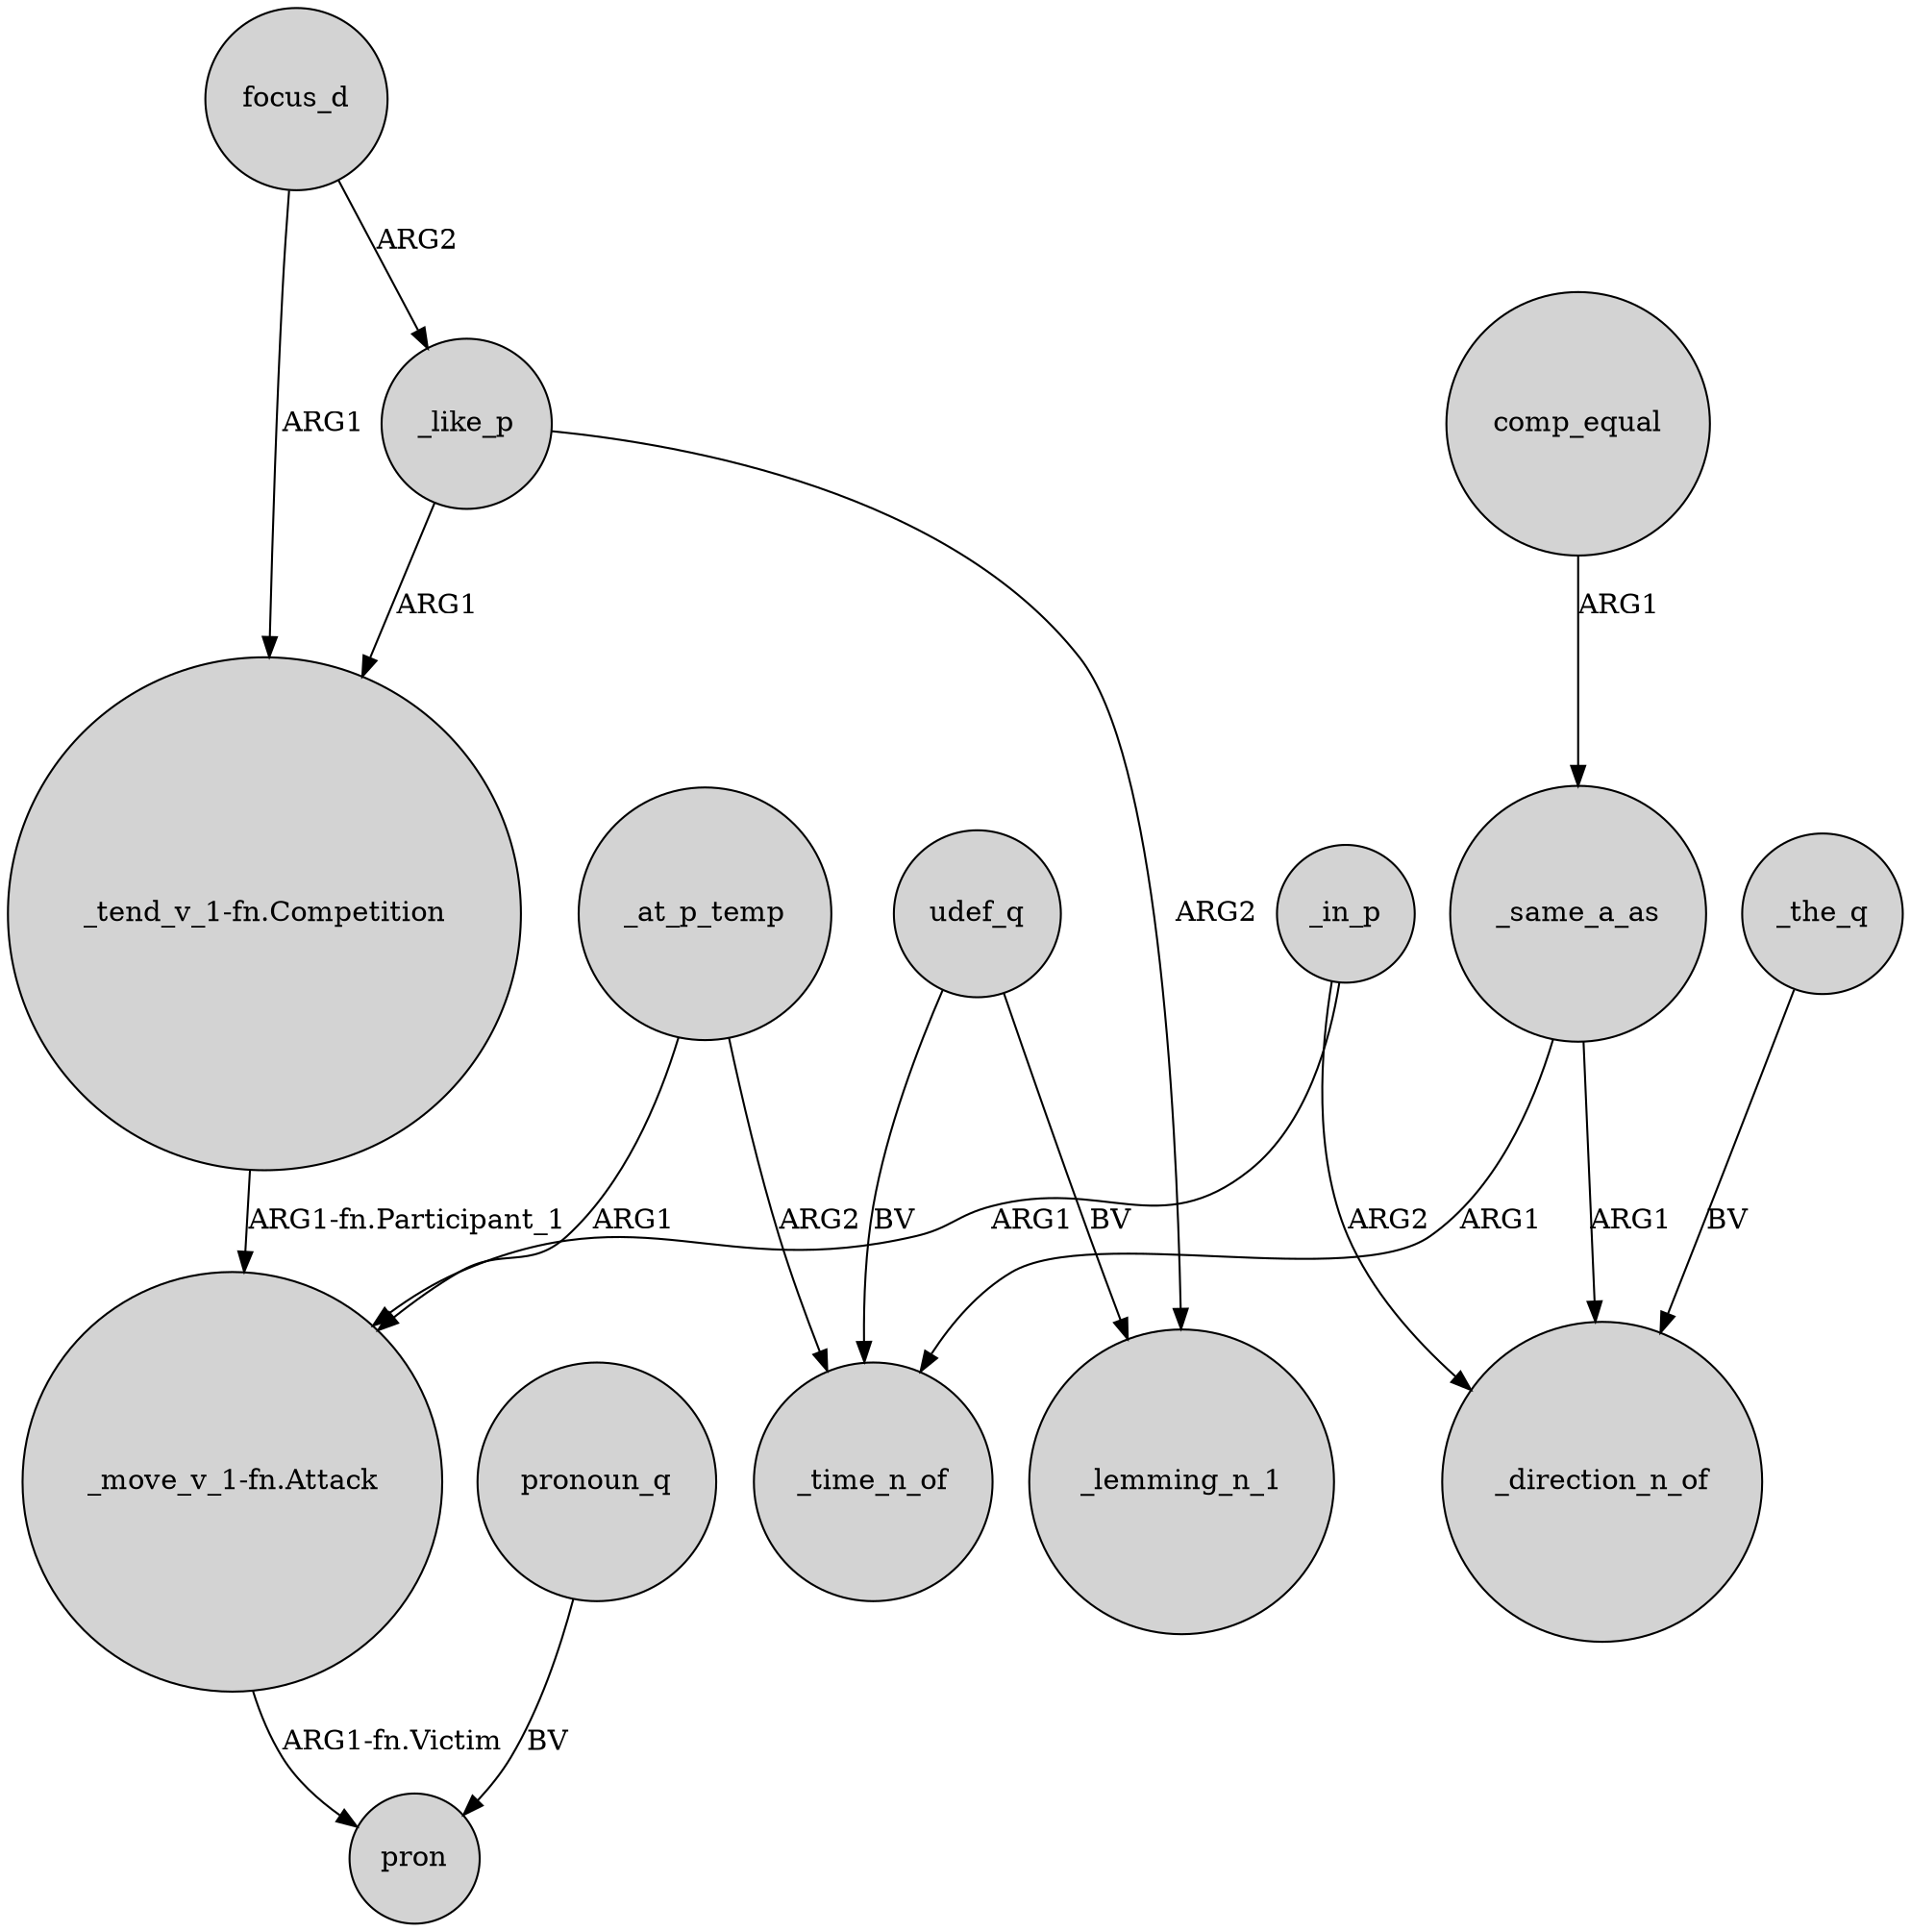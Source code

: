 digraph {
	node [shape=circle style=filled]
	_in_p -> "_move_v_1-fn.Attack" [label=ARG1]
	focus_d -> _like_p [label=ARG2]
	_the_q -> _direction_n_of [label=BV]
	_at_p_temp -> _time_n_of [label=ARG2]
	udef_q -> _lemming_n_1 [label=BV]
	_like_p -> _lemming_n_1 [label=ARG2]
	_in_p -> _direction_n_of [label=ARG2]
	udef_q -> _time_n_of [label=BV]
	_like_p -> "_tend_v_1-fn.Competition" [label=ARG1]
	"_tend_v_1-fn.Competition" -> "_move_v_1-fn.Attack" [label="ARG1-fn.Participant_1"]
	_same_a_as -> _direction_n_of [label=ARG1]
	comp_equal -> _same_a_as [label=ARG1]
	_same_a_as -> _time_n_of [label=ARG1]
	pronoun_q -> pron [label=BV]
	focus_d -> "_tend_v_1-fn.Competition" [label=ARG1]
	_at_p_temp -> "_move_v_1-fn.Attack" [label=ARG1]
	"_move_v_1-fn.Attack" -> pron [label="ARG1-fn.Victim"]
}
